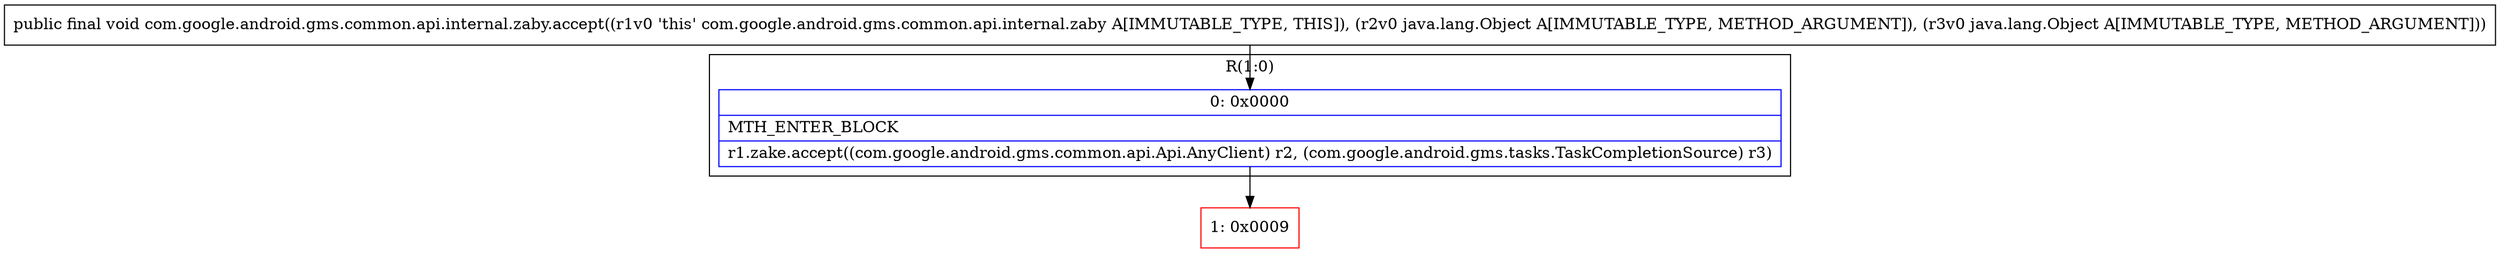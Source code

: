 digraph "CFG forcom.google.android.gms.common.api.internal.zaby.accept(Ljava\/lang\/Object;Ljava\/lang\/Object;)V" {
subgraph cluster_Region_1813822217 {
label = "R(1:0)";
node [shape=record,color=blue];
Node_0 [shape=record,label="{0\:\ 0x0000|MTH_ENTER_BLOCK\l|r1.zake.accept((com.google.android.gms.common.api.Api.AnyClient) r2, (com.google.android.gms.tasks.TaskCompletionSource) r3)\l}"];
}
Node_1 [shape=record,color=red,label="{1\:\ 0x0009}"];
MethodNode[shape=record,label="{public final void com.google.android.gms.common.api.internal.zaby.accept((r1v0 'this' com.google.android.gms.common.api.internal.zaby A[IMMUTABLE_TYPE, THIS]), (r2v0 java.lang.Object A[IMMUTABLE_TYPE, METHOD_ARGUMENT]), (r3v0 java.lang.Object A[IMMUTABLE_TYPE, METHOD_ARGUMENT])) }"];
MethodNode -> Node_0;
Node_0 -> Node_1;
}

